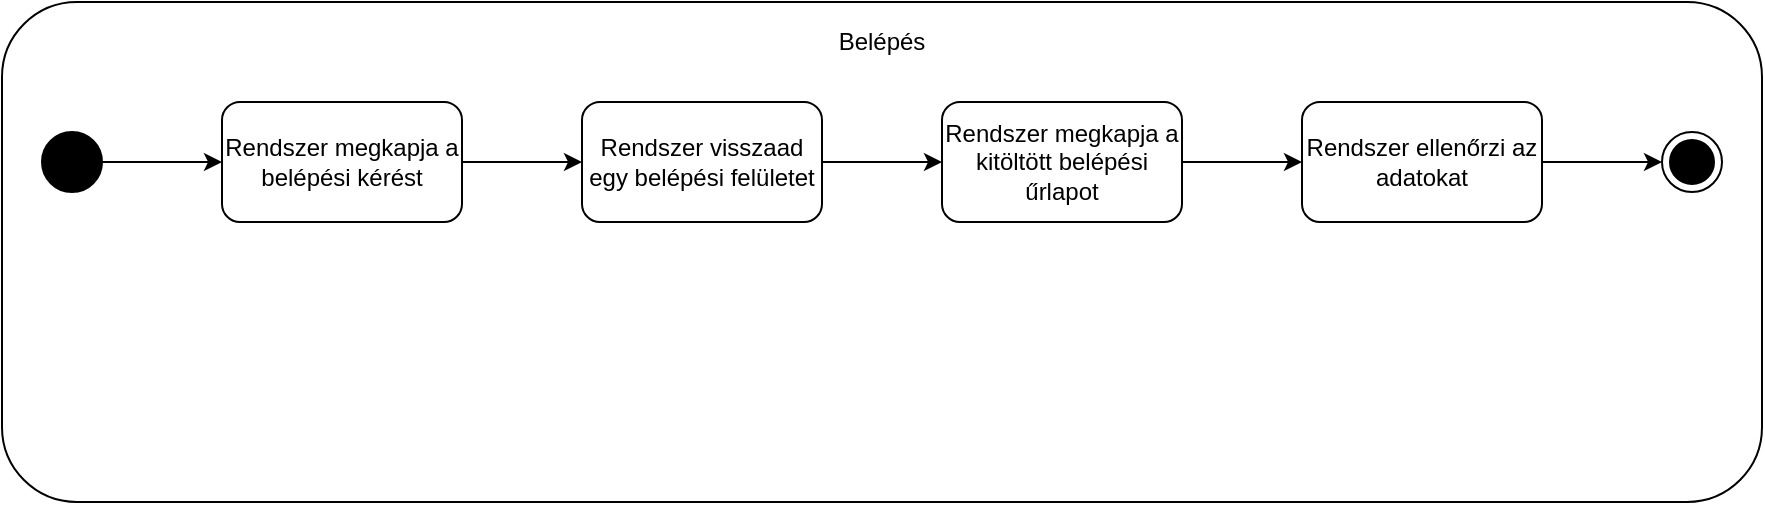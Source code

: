 <mxfile version="21.8.2" type="github">
  <diagram name="1 oldal" id="A5lsXJry7dlUo_Qo3VN9">
    <mxGraphModel dx="890" dy="988" grid="1" gridSize="10" guides="1" tooltips="1" connect="1" arrows="1" fold="1" page="1" pageScale="1" pageWidth="1169" pageHeight="1654" math="0" shadow="0">
      <root>
        <mxCell id="0" />
        <mxCell id="1" parent="0" />
        <mxCell id="PKvca1slZynbOJYqbTlJ-1" value="" style="rounded=1;whiteSpace=wrap;html=1;" vertex="1" parent="1">
          <mxGeometry x="40" y="40" width="880" height="250" as="geometry" />
        </mxCell>
        <mxCell id="PKvca1slZynbOJYqbTlJ-4" value="Belépés" style="text;html=1;strokeColor=none;fillColor=none;align=center;verticalAlign=middle;whiteSpace=wrap;rounded=0;" vertex="1" parent="1">
          <mxGeometry x="430" y="40" width="100" height="40" as="geometry" />
        </mxCell>
        <mxCell id="PKvca1slZynbOJYqbTlJ-5" value="" style="ellipse;fillColor=strokeColor;html=1;" vertex="1" parent="1">
          <mxGeometry x="60" y="105" width="30" height="30" as="geometry" />
        </mxCell>
        <mxCell id="PKvca1slZynbOJYqbTlJ-6" value="" style="endArrow=classic;html=1;rounded=0;exitX=1;exitY=0.5;exitDx=0;exitDy=0;entryX=0;entryY=0.5;entryDx=0;entryDy=0;" edge="1" parent="1" source="PKvca1slZynbOJYqbTlJ-5" target="PKvca1slZynbOJYqbTlJ-7">
          <mxGeometry width="50" height="50" relative="1" as="geometry">
            <mxPoint x="300" y="280" as="sourcePoint" />
            <mxPoint x="230" y="250" as="targetPoint" />
          </mxGeometry>
        </mxCell>
        <mxCell id="PKvca1slZynbOJYqbTlJ-7" value="Rendszer megkapja a belépési kérést" style="rounded=1;whiteSpace=wrap;html=1;" vertex="1" parent="1">
          <mxGeometry x="150" y="90" width="120" height="60" as="geometry" />
        </mxCell>
        <mxCell id="PKvca1slZynbOJYqbTlJ-8" value="Rendszer visszaad egy belépési felületet" style="rounded=1;whiteSpace=wrap;html=1;" vertex="1" parent="1">
          <mxGeometry x="330" y="90" width="120" height="60" as="geometry" />
        </mxCell>
        <mxCell id="PKvca1slZynbOJYqbTlJ-9" value="" style="endArrow=classic;html=1;rounded=0;exitX=1;exitY=0.5;exitDx=0;exitDy=0;entryX=0;entryY=0.5;entryDx=0;entryDy=0;" edge="1" parent="1" source="PKvca1slZynbOJYqbTlJ-7" target="PKvca1slZynbOJYqbTlJ-8">
          <mxGeometry width="50" height="50" relative="1" as="geometry">
            <mxPoint x="100" y="130" as="sourcePoint" />
            <mxPoint x="160" y="130" as="targetPoint" />
          </mxGeometry>
        </mxCell>
        <mxCell id="PKvca1slZynbOJYqbTlJ-10" value="Rendszer megkapja a kitöltött belépési űrlapot" style="rounded=1;whiteSpace=wrap;html=1;" vertex="1" parent="1">
          <mxGeometry x="510" y="90" width="120" height="60" as="geometry" />
        </mxCell>
        <mxCell id="PKvca1slZynbOJYqbTlJ-11" value="" style="endArrow=classic;html=1;rounded=0;exitX=1;exitY=0.5;exitDx=0;exitDy=0;entryX=0;entryY=0.5;entryDx=0;entryDy=0;" edge="1" parent="1" source="PKvca1slZynbOJYqbTlJ-8" target="PKvca1slZynbOJYqbTlJ-10">
          <mxGeometry width="50" height="50" relative="1" as="geometry">
            <mxPoint x="440" y="280" as="sourcePoint" />
            <mxPoint x="490" y="230" as="targetPoint" />
          </mxGeometry>
        </mxCell>
        <mxCell id="PKvca1slZynbOJYqbTlJ-12" value="Rendszer ellenőrzi az adatokat" style="rounded=1;whiteSpace=wrap;html=1;" vertex="1" parent="1">
          <mxGeometry x="690" y="90" width="120" height="60" as="geometry" />
        </mxCell>
        <mxCell id="PKvca1slZynbOJYqbTlJ-13" value="" style="endArrow=classic;html=1;rounded=0;exitX=1;exitY=0.5;exitDx=0;exitDy=0;entryX=0;entryY=0.5;entryDx=0;entryDy=0;" edge="1" parent="1" source="PKvca1slZynbOJYqbTlJ-10" target="PKvca1slZynbOJYqbTlJ-12">
          <mxGeometry width="50" height="50" relative="1" as="geometry">
            <mxPoint x="820" y="280" as="sourcePoint" />
            <mxPoint x="870" y="230" as="targetPoint" />
          </mxGeometry>
        </mxCell>
        <mxCell id="PKvca1slZynbOJYqbTlJ-14" value="" style="ellipse;html=1;shape=endState;fillColor=strokeColor;" vertex="1" parent="1">
          <mxGeometry x="870" y="105" width="30" height="30" as="geometry" />
        </mxCell>
        <mxCell id="PKvca1slZynbOJYqbTlJ-15" value="" style="endArrow=classic;html=1;rounded=0;exitX=1;exitY=0.5;exitDx=0;exitDy=0;entryX=0;entryY=0.5;entryDx=0;entryDy=0;" edge="1" parent="1" source="PKvca1slZynbOJYqbTlJ-12" target="PKvca1slZynbOJYqbTlJ-14">
          <mxGeometry width="50" height="50" relative="1" as="geometry">
            <mxPoint x="820" y="280" as="sourcePoint" />
            <mxPoint x="870" y="230" as="targetPoint" />
          </mxGeometry>
        </mxCell>
      </root>
    </mxGraphModel>
  </diagram>
</mxfile>
